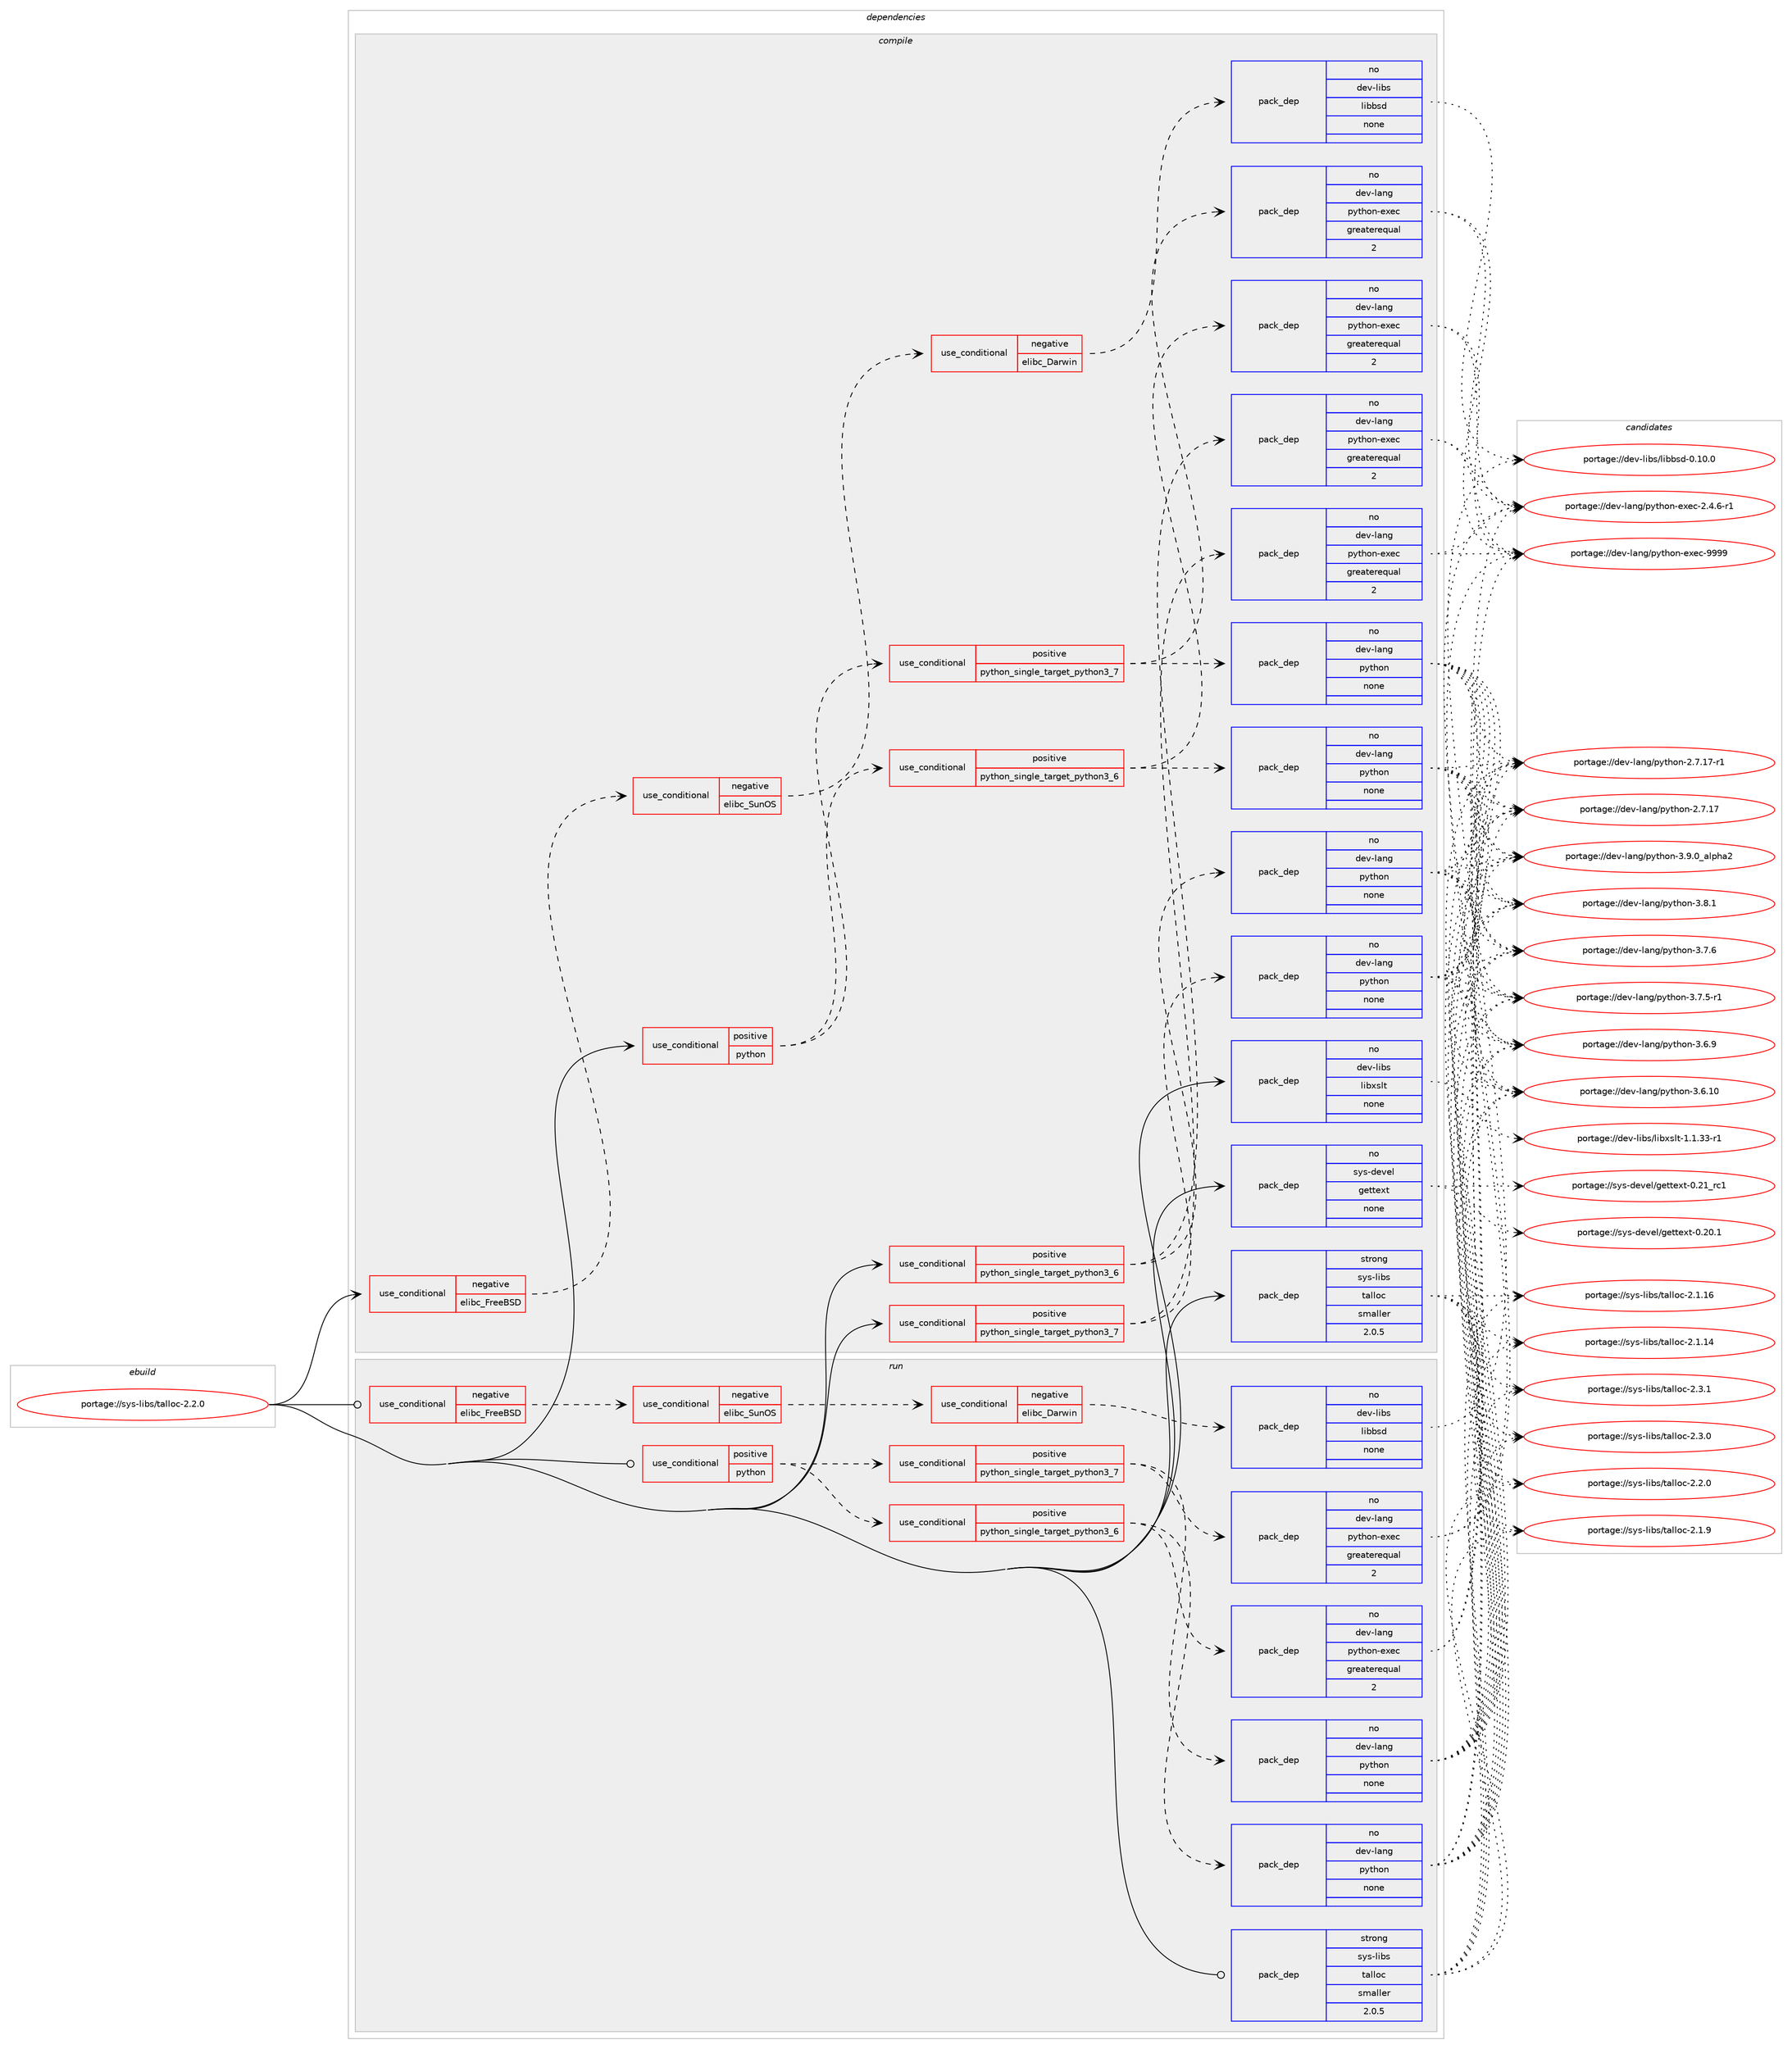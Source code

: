 digraph prolog {

# *************
# Graph options
# *************

newrank=true;
concentrate=true;
compound=true;
graph [rankdir=LR,fontname=Helvetica,fontsize=10,ranksep=1.5];#, ranksep=2.5, nodesep=0.2];
edge  [arrowhead=vee];
node  [fontname=Helvetica,fontsize=10];

# **********
# The ebuild
# **********

subgraph cluster_leftcol {
color=gray;
rank=same;
label=<<i>ebuild</i>>;
id [label="portage://sys-libs/talloc-2.2.0", color=red, width=4, href="../sys-libs/talloc-2.2.0.svg"];
}

# ****************
# The dependencies
# ****************

subgraph cluster_midcol {
color=gray;
label=<<i>dependencies</i>>;
subgraph cluster_compile {
fillcolor="#eeeeee";
style=filled;
label=<<i>compile</i>>;
subgraph cond7234 {
dependency39288 [label=<<TABLE BORDER="0" CELLBORDER="1" CELLSPACING="0" CELLPADDING="4"><TR><TD ROWSPAN="3" CELLPADDING="10">use_conditional</TD></TR><TR><TD>negative</TD></TR><TR><TD>elibc_FreeBSD</TD></TR></TABLE>>, shape=none, color=red];
subgraph cond7235 {
dependency39289 [label=<<TABLE BORDER="0" CELLBORDER="1" CELLSPACING="0" CELLPADDING="4"><TR><TD ROWSPAN="3" CELLPADDING="10">use_conditional</TD></TR><TR><TD>negative</TD></TR><TR><TD>elibc_SunOS</TD></TR></TABLE>>, shape=none, color=red];
subgraph cond7236 {
dependency39290 [label=<<TABLE BORDER="0" CELLBORDER="1" CELLSPACING="0" CELLPADDING="4"><TR><TD ROWSPAN="3" CELLPADDING="10">use_conditional</TD></TR><TR><TD>negative</TD></TR><TR><TD>elibc_Darwin</TD></TR></TABLE>>, shape=none, color=red];
subgraph pack31144 {
dependency39291 [label=<<TABLE BORDER="0" CELLBORDER="1" CELLSPACING="0" CELLPADDING="4" WIDTH="220"><TR><TD ROWSPAN="6" CELLPADDING="30">pack_dep</TD></TR><TR><TD WIDTH="110">no</TD></TR><TR><TD>dev-libs</TD></TR><TR><TD>libbsd</TD></TR><TR><TD>none</TD></TR><TR><TD></TD></TR></TABLE>>, shape=none, color=blue];
}
dependency39290:e -> dependency39291:w [weight=20,style="dashed",arrowhead="vee"];
}
dependency39289:e -> dependency39290:w [weight=20,style="dashed",arrowhead="vee"];
}
dependency39288:e -> dependency39289:w [weight=20,style="dashed",arrowhead="vee"];
}
id:e -> dependency39288:w [weight=20,style="solid",arrowhead="vee"];
subgraph cond7237 {
dependency39292 [label=<<TABLE BORDER="0" CELLBORDER="1" CELLSPACING="0" CELLPADDING="4"><TR><TD ROWSPAN="3" CELLPADDING="10">use_conditional</TD></TR><TR><TD>positive</TD></TR><TR><TD>python</TD></TR></TABLE>>, shape=none, color=red];
subgraph cond7238 {
dependency39293 [label=<<TABLE BORDER="0" CELLBORDER="1" CELLSPACING="0" CELLPADDING="4"><TR><TD ROWSPAN="3" CELLPADDING="10">use_conditional</TD></TR><TR><TD>positive</TD></TR><TR><TD>python_single_target_python3_6</TD></TR></TABLE>>, shape=none, color=red];
subgraph pack31145 {
dependency39294 [label=<<TABLE BORDER="0" CELLBORDER="1" CELLSPACING="0" CELLPADDING="4" WIDTH="220"><TR><TD ROWSPAN="6" CELLPADDING="30">pack_dep</TD></TR><TR><TD WIDTH="110">no</TD></TR><TR><TD>dev-lang</TD></TR><TR><TD>python</TD></TR><TR><TD>none</TD></TR><TR><TD></TD></TR></TABLE>>, shape=none, color=blue];
}
dependency39293:e -> dependency39294:w [weight=20,style="dashed",arrowhead="vee"];
subgraph pack31146 {
dependency39295 [label=<<TABLE BORDER="0" CELLBORDER="1" CELLSPACING="0" CELLPADDING="4" WIDTH="220"><TR><TD ROWSPAN="6" CELLPADDING="30">pack_dep</TD></TR><TR><TD WIDTH="110">no</TD></TR><TR><TD>dev-lang</TD></TR><TR><TD>python-exec</TD></TR><TR><TD>greaterequal</TD></TR><TR><TD>2</TD></TR></TABLE>>, shape=none, color=blue];
}
dependency39293:e -> dependency39295:w [weight=20,style="dashed",arrowhead="vee"];
}
dependency39292:e -> dependency39293:w [weight=20,style="dashed",arrowhead="vee"];
subgraph cond7239 {
dependency39296 [label=<<TABLE BORDER="0" CELLBORDER="1" CELLSPACING="0" CELLPADDING="4"><TR><TD ROWSPAN="3" CELLPADDING="10">use_conditional</TD></TR><TR><TD>positive</TD></TR><TR><TD>python_single_target_python3_7</TD></TR></TABLE>>, shape=none, color=red];
subgraph pack31147 {
dependency39297 [label=<<TABLE BORDER="0" CELLBORDER="1" CELLSPACING="0" CELLPADDING="4" WIDTH="220"><TR><TD ROWSPAN="6" CELLPADDING="30">pack_dep</TD></TR><TR><TD WIDTH="110">no</TD></TR><TR><TD>dev-lang</TD></TR><TR><TD>python</TD></TR><TR><TD>none</TD></TR><TR><TD></TD></TR></TABLE>>, shape=none, color=blue];
}
dependency39296:e -> dependency39297:w [weight=20,style="dashed",arrowhead="vee"];
subgraph pack31148 {
dependency39298 [label=<<TABLE BORDER="0" CELLBORDER="1" CELLSPACING="0" CELLPADDING="4" WIDTH="220"><TR><TD ROWSPAN="6" CELLPADDING="30">pack_dep</TD></TR><TR><TD WIDTH="110">no</TD></TR><TR><TD>dev-lang</TD></TR><TR><TD>python-exec</TD></TR><TR><TD>greaterequal</TD></TR><TR><TD>2</TD></TR></TABLE>>, shape=none, color=blue];
}
dependency39296:e -> dependency39298:w [weight=20,style="dashed",arrowhead="vee"];
}
dependency39292:e -> dependency39296:w [weight=20,style="dashed",arrowhead="vee"];
}
id:e -> dependency39292:w [weight=20,style="solid",arrowhead="vee"];
subgraph cond7240 {
dependency39299 [label=<<TABLE BORDER="0" CELLBORDER="1" CELLSPACING="0" CELLPADDING="4"><TR><TD ROWSPAN="3" CELLPADDING="10">use_conditional</TD></TR><TR><TD>positive</TD></TR><TR><TD>python_single_target_python3_6</TD></TR></TABLE>>, shape=none, color=red];
subgraph pack31149 {
dependency39300 [label=<<TABLE BORDER="0" CELLBORDER="1" CELLSPACING="0" CELLPADDING="4" WIDTH="220"><TR><TD ROWSPAN="6" CELLPADDING="30">pack_dep</TD></TR><TR><TD WIDTH="110">no</TD></TR><TR><TD>dev-lang</TD></TR><TR><TD>python</TD></TR><TR><TD>none</TD></TR><TR><TD></TD></TR></TABLE>>, shape=none, color=blue];
}
dependency39299:e -> dependency39300:w [weight=20,style="dashed",arrowhead="vee"];
subgraph pack31150 {
dependency39301 [label=<<TABLE BORDER="0" CELLBORDER="1" CELLSPACING="0" CELLPADDING="4" WIDTH="220"><TR><TD ROWSPAN="6" CELLPADDING="30">pack_dep</TD></TR><TR><TD WIDTH="110">no</TD></TR><TR><TD>dev-lang</TD></TR><TR><TD>python-exec</TD></TR><TR><TD>greaterequal</TD></TR><TR><TD>2</TD></TR></TABLE>>, shape=none, color=blue];
}
dependency39299:e -> dependency39301:w [weight=20,style="dashed",arrowhead="vee"];
}
id:e -> dependency39299:w [weight=20,style="solid",arrowhead="vee"];
subgraph cond7241 {
dependency39302 [label=<<TABLE BORDER="0" CELLBORDER="1" CELLSPACING="0" CELLPADDING="4"><TR><TD ROWSPAN="3" CELLPADDING="10">use_conditional</TD></TR><TR><TD>positive</TD></TR><TR><TD>python_single_target_python3_7</TD></TR></TABLE>>, shape=none, color=red];
subgraph pack31151 {
dependency39303 [label=<<TABLE BORDER="0" CELLBORDER="1" CELLSPACING="0" CELLPADDING="4" WIDTH="220"><TR><TD ROWSPAN="6" CELLPADDING="30">pack_dep</TD></TR><TR><TD WIDTH="110">no</TD></TR><TR><TD>dev-lang</TD></TR><TR><TD>python</TD></TR><TR><TD>none</TD></TR><TR><TD></TD></TR></TABLE>>, shape=none, color=blue];
}
dependency39302:e -> dependency39303:w [weight=20,style="dashed",arrowhead="vee"];
subgraph pack31152 {
dependency39304 [label=<<TABLE BORDER="0" CELLBORDER="1" CELLSPACING="0" CELLPADDING="4" WIDTH="220"><TR><TD ROWSPAN="6" CELLPADDING="30">pack_dep</TD></TR><TR><TD WIDTH="110">no</TD></TR><TR><TD>dev-lang</TD></TR><TR><TD>python-exec</TD></TR><TR><TD>greaterequal</TD></TR><TR><TD>2</TD></TR></TABLE>>, shape=none, color=blue];
}
dependency39302:e -> dependency39304:w [weight=20,style="dashed",arrowhead="vee"];
}
id:e -> dependency39302:w [weight=20,style="solid",arrowhead="vee"];
subgraph pack31153 {
dependency39305 [label=<<TABLE BORDER="0" CELLBORDER="1" CELLSPACING="0" CELLPADDING="4" WIDTH="220"><TR><TD ROWSPAN="6" CELLPADDING="30">pack_dep</TD></TR><TR><TD WIDTH="110">no</TD></TR><TR><TD>dev-libs</TD></TR><TR><TD>libxslt</TD></TR><TR><TD>none</TD></TR><TR><TD></TD></TR></TABLE>>, shape=none, color=blue];
}
id:e -> dependency39305:w [weight=20,style="solid",arrowhead="vee"];
subgraph pack31154 {
dependency39306 [label=<<TABLE BORDER="0" CELLBORDER="1" CELLSPACING="0" CELLPADDING="4" WIDTH="220"><TR><TD ROWSPAN="6" CELLPADDING="30">pack_dep</TD></TR><TR><TD WIDTH="110">no</TD></TR><TR><TD>sys-devel</TD></TR><TR><TD>gettext</TD></TR><TR><TD>none</TD></TR><TR><TD></TD></TR></TABLE>>, shape=none, color=blue];
}
id:e -> dependency39306:w [weight=20,style="solid",arrowhead="vee"];
subgraph pack31155 {
dependency39307 [label=<<TABLE BORDER="0" CELLBORDER="1" CELLSPACING="0" CELLPADDING="4" WIDTH="220"><TR><TD ROWSPAN="6" CELLPADDING="30">pack_dep</TD></TR><TR><TD WIDTH="110">strong</TD></TR><TR><TD>sys-libs</TD></TR><TR><TD>talloc</TD></TR><TR><TD>smaller</TD></TR><TR><TD>2.0.5</TD></TR></TABLE>>, shape=none, color=blue];
}
id:e -> dependency39307:w [weight=20,style="solid",arrowhead="vee"];
}
subgraph cluster_compileandrun {
fillcolor="#eeeeee";
style=filled;
label=<<i>compile and run</i>>;
}
subgraph cluster_run {
fillcolor="#eeeeee";
style=filled;
label=<<i>run</i>>;
subgraph cond7242 {
dependency39308 [label=<<TABLE BORDER="0" CELLBORDER="1" CELLSPACING="0" CELLPADDING="4"><TR><TD ROWSPAN="3" CELLPADDING="10">use_conditional</TD></TR><TR><TD>negative</TD></TR><TR><TD>elibc_FreeBSD</TD></TR></TABLE>>, shape=none, color=red];
subgraph cond7243 {
dependency39309 [label=<<TABLE BORDER="0" CELLBORDER="1" CELLSPACING="0" CELLPADDING="4"><TR><TD ROWSPAN="3" CELLPADDING="10">use_conditional</TD></TR><TR><TD>negative</TD></TR><TR><TD>elibc_SunOS</TD></TR></TABLE>>, shape=none, color=red];
subgraph cond7244 {
dependency39310 [label=<<TABLE BORDER="0" CELLBORDER="1" CELLSPACING="0" CELLPADDING="4"><TR><TD ROWSPAN="3" CELLPADDING="10">use_conditional</TD></TR><TR><TD>negative</TD></TR><TR><TD>elibc_Darwin</TD></TR></TABLE>>, shape=none, color=red];
subgraph pack31156 {
dependency39311 [label=<<TABLE BORDER="0" CELLBORDER="1" CELLSPACING="0" CELLPADDING="4" WIDTH="220"><TR><TD ROWSPAN="6" CELLPADDING="30">pack_dep</TD></TR><TR><TD WIDTH="110">no</TD></TR><TR><TD>dev-libs</TD></TR><TR><TD>libbsd</TD></TR><TR><TD>none</TD></TR><TR><TD></TD></TR></TABLE>>, shape=none, color=blue];
}
dependency39310:e -> dependency39311:w [weight=20,style="dashed",arrowhead="vee"];
}
dependency39309:e -> dependency39310:w [weight=20,style="dashed",arrowhead="vee"];
}
dependency39308:e -> dependency39309:w [weight=20,style="dashed",arrowhead="vee"];
}
id:e -> dependency39308:w [weight=20,style="solid",arrowhead="odot"];
subgraph cond7245 {
dependency39312 [label=<<TABLE BORDER="0" CELLBORDER="1" CELLSPACING="0" CELLPADDING="4"><TR><TD ROWSPAN="3" CELLPADDING="10">use_conditional</TD></TR><TR><TD>positive</TD></TR><TR><TD>python</TD></TR></TABLE>>, shape=none, color=red];
subgraph cond7246 {
dependency39313 [label=<<TABLE BORDER="0" CELLBORDER="1" CELLSPACING="0" CELLPADDING="4"><TR><TD ROWSPAN="3" CELLPADDING="10">use_conditional</TD></TR><TR><TD>positive</TD></TR><TR><TD>python_single_target_python3_6</TD></TR></TABLE>>, shape=none, color=red];
subgraph pack31157 {
dependency39314 [label=<<TABLE BORDER="0" CELLBORDER="1" CELLSPACING="0" CELLPADDING="4" WIDTH="220"><TR><TD ROWSPAN="6" CELLPADDING="30">pack_dep</TD></TR><TR><TD WIDTH="110">no</TD></TR><TR><TD>dev-lang</TD></TR><TR><TD>python</TD></TR><TR><TD>none</TD></TR><TR><TD></TD></TR></TABLE>>, shape=none, color=blue];
}
dependency39313:e -> dependency39314:w [weight=20,style="dashed",arrowhead="vee"];
subgraph pack31158 {
dependency39315 [label=<<TABLE BORDER="0" CELLBORDER="1" CELLSPACING="0" CELLPADDING="4" WIDTH="220"><TR><TD ROWSPAN="6" CELLPADDING="30">pack_dep</TD></TR><TR><TD WIDTH="110">no</TD></TR><TR><TD>dev-lang</TD></TR><TR><TD>python-exec</TD></TR><TR><TD>greaterequal</TD></TR><TR><TD>2</TD></TR></TABLE>>, shape=none, color=blue];
}
dependency39313:e -> dependency39315:w [weight=20,style="dashed",arrowhead="vee"];
}
dependency39312:e -> dependency39313:w [weight=20,style="dashed",arrowhead="vee"];
subgraph cond7247 {
dependency39316 [label=<<TABLE BORDER="0" CELLBORDER="1" CELLSPACING="0" CELLPADDING="4"><TR><TD ROWSPAN="3" CELLPADDING="10">use_conditional</TD></TR><TR><TD>positive</TD></TR><TR><TD>python_single_target_python3_7</TD></TR></TABLE>>, shape=none, color=red];
subgraph pack31159 {
dependency39317 [label=<<TABLE BORDER="0" CELLBORDER="1" CELLSPACING="0" CELLPADDING="4" WIDTH="220"><TR><TD ROWSPAN="6" CELLPADDING="30">pack_dep</TD></TR><TR><TD WIDTH="110">no</TD></TR><TR><TD>dev-lang</TD></TR><TR><TD>python</TD></TR><TR><TD>none</TD></TR><TR><TD></TD></TR></TABLE>>, shape=none, color=blue];
}
dependency39316:e -> dependency39317:w [weight=20,style="dashed",arrowhead="vee"];
subgraph pack31160 {
dependency39318 [label=<<TABLE BORDER="0" CELLBORDER="1" CELLSPACING="0" CELLPADDING="4" WIDTH="220"><TR><TD ROWSPAN="6" CELLPADDING="30">pack_dep</TD></TR><TR><TD WIDTH="110">no</TD></TR><TR><TD>dev-lang</TD></TR><TR><TD>python-exec</TD></TR><TR><TD>greaterequal</TD></TR><TR><TD>2</TD></TR></TABLE>>, shape=none, color=blue];
}
dependency39316:e -> dependency39318:w [weight=20,style="dashed",arrowhead="vee"];
}
dependency39312:e -> dependency39316:w [weight=20,style="dashed",arrowhead="vee"];
}
id:e -> dependency39312:w [weight=20,style="solid",arrowhead="odot"];
subgraph pack31161 {
dependency39319 [label=<<TABLE BORDER="0" CELLBORDER="1" CELLSPACING="0" CELLPADDING="4" WIDTH="220"><TR><TD ROWSPAN="6" CELLPADDING="30">pack_dep</TD></TR><TR><TD WIDTH="110">strong</TD></TR><TR><TD>sys-libs</TD></TR><TR><TD>talloc</TD></TR><TR><TD>smaller</TD></TR><TR><TD>2.0.5</TD></TR></TABLE>>, shape=none, color=blue];
}
id:e -> dependency39319:w [weight=20,style="solid",arrowhead="odot"];
}
}

# **************
# The candidates
# **************

subgraph cluster_choices {
rank=same;
color=gray;
label=<<i>candidates</i>>;

subgraph choice31144 {
color=black;
nodesep=1;
choice100101118451081059811547108105989811510045484649484648 [label="portage://dev-libs/libbsd-0.10.0", color=red, width=4,href="../dev-libs/libbsd-0.10.0.svg"];
dependency39291:e -> choice100101118451081059811547108105989811510045484649484648:w [style=dotted,weight="100"];
}
subgraph choice31145 {
color=black;
nodesep=1;
choice10010111845108971101034711212111610411111045514657464895971081121049750 [label="portage://dev-lang/python-3.9.0_alpha2", color=red, width=4,href="../dev-lang/python-3.9.0_alpha2.svg"];
choice100101118451089711010347112121116104111110455146564649 [label="portage://dev-lang/python-3.8.1", color=red, width=4,href="../dev-lang/python-3.8.1.svg"];
choice100101118451089711010347112121116104111110455146554654 [label="portage://dev-lang/python-3.7.6", color=red, width=4,href="../dev-lang/python-3.7.6.svg"];
choice1001011184510897110103471121211161041111104551465546534511449 [label="portage://dev-lang/python-3.7.5-r1", color=red, width=4,href="../dev-lang/python-3.7.5-r1.svg"];
choice100101118451089711010347112121116104111110455146544657 [label="portage://dev-lang/python-3.6.9", color=red, width=4,href="../dev-lang/python-3.6.9.svg"];
choice10010111845108971101034711212111610411111045514654464948 [label="portage://dev-lang/python-3.6.10", color=red, width=4,href="../dev-lang/python-3.6.10.svg"];
choice100101118451089711010347112121116104111110455046554649554511449 [label="portage://dev-lang/python-2.7.17-r1", color=red, width=4,href="../dev-lang/python-2.7.17-r1.svg"];
choice10010111845108971101034711212111610411111045504655464955 [label="portage://dev-lang/python-2.7.17", color=red, width=4,href="../dev-lang/python-2.7.17.svg"];
dependency39294:e -> choice10010111845108971101034711212111610411111045514657464895971081121049750:w [style=dotted,weight="100"];
dependency39294:e -> choice100101118451089711010347112121116104111110455146564649:w [style=dotted,weight="100"];
dependency39294:e -> choice100101118451089711010347112121116104111110455146554654:w [style=dotted,weight="100"];
dependency39294:e -> choice1001011184510897110103471121211161041111104551465546534511449:w [style=dotted,weight="100"];
dependency39294:e -> choice100101118451089711010347112121116104111110455146544657:w [style=dotted,weight="100"];
dependency39294:e -> choice10010111845108971101034711212111610411111045514654464948:w [style=dotted,weight="100"];
dependency39294:e -> choice100101118451089711010347112121116104111110455046554649554511449:w [style=dotted,weight="100"];
dependency39294:e -> choice10010111845108971101034711212111610411111045504655464955:w [style=dotted,weight="100"];
}
subgraph choice31146 {
color=black;
nodesep=1;
choice10010111845108971101034711212111610411111045101120101994557575757 [label="portage://dev-lang/python-exec-9999", color=red, width=4,href="../dev-lang/python-exec-9999.svg"];
choice10010111845108971101034711212111610411111045101120101994550465246544511449 [label="portage://dev-lang/python-exec-2.4.6-r1", color=red, width=4,href="../dev-lang/python-exec-2.4.6-r1.svg"];
dependency39295:e -> choice10010111845108971101034711212111610411111045101120101994557575757:w [style=dotted,weight="100"];
dependency39295:e -> choice10010111845108971101034711212111610411111045101120101994550465246544511449:w [style=dotted,weight="100"];
}
subgraph choice31147 {
color=black;
nodesep=1;
choice10010111845108971101034711212111610411111045514657464895971081121049750 [label="portage://dev-lang/python-3.9.0_alpha2", color=red, width=4,href="../dev-lang/python-3.9.0_alpha2.svg"];
choice100101118451089711010347112121116104111110455146564649 [label="portage://dev-lang/python-3.8.1", color=red, width=4,href="../dev-lang/python-3.8.1.svg"];
choice100101118451089711010347112121116104111110455146554654 [label="portage://dev-lang/python-3.7.6", color=red, width=4,href="../dev-lang/python-3.7.6.svg"];
choice1001011184510897110103471121211161041111104551465546534511449 [label="portage://dev-lang/python-3.7.5-r1", color=red, width=4,href="../dev-lang/python-3.7.5-r1.svg"];
choice100101118451089711010347112121116104111110455146544657 [label="portage://dev-lang/python-3.6.9", color=red, width=4,href="../dev-lang/python-3.6.9.svg"];
choice10010111845108971101034711212111610411111045514654464948 [label="portage://dev-lang/python-3.6.10", color=red, width=4,href="../dev-lang/python-3.6.10.svg"];
choice100101118451089711010347112121116104111110455046554649554511449 [label="portage://dev-lang/python-2.7.17-r1", color=red, width=4,href="../dev-lang/python-2.7.17-r1.svg"];
choice10010111845108971101034711212111610411111045504655464955 [label="portage://dev-lang/python-2.7.17", color=red, width=4,href="../dev-lang/python-2.7.17.svg"];
dependency39297:e -> choice10010111845108971101034711212111610411111045514657464895971081121049750:w [style=dotted,weight="100"];
dependency39297:e -> choice100101118451089711010347112121116104111110455146564649:w [style=dotted,weight="100"];
dependency39297:e -> choice100101118451089711010347112121116104111110455146554654:w [style=dotted,weight="100"];
dependency39297:e -> choice1001011184510897110103471121211161041111104551465546534511449:w [style=dotted,weight="100"];
dependency39297:e -> choice100101118451089711010347112121116104111110455146544657:w [style=dotted,weight="100"];
dependency39297:e -> choice10010111845108971101034711212111610411111045514654464948:w [style=dotted,weight="100"];
dependency39297:e -> choice100101118451089711010347112121116104111110455046554649554511449:w [style=dotted,weight="100"];
dependency39297:e -> choice10010111845108971101034711212111610411111045504655464955:w [style=dotted,weight="100"];
}
subgraph choice31148 {
color=black;
nodesep=1;
choice10010111845108971101034711212111610411111045101120101994557575757 [label="portage://dev-lang/python-exec-9999", color=red, width=4,href="../dev-lang/python-exec-9999.svg"];
choice10010111845108971101034711212111610411111045101120101994550465246544511449 [label="portage://dev-lang/python-exec-2.4.6-r1", color=red, width=4,href="../dev-lang/python-exec-2.4.6-r1.svg"];
dependency39298:e -> choice10010111845108971101034711212111610411111045101120101994557575757:w [style=dotted,weight="100"];
dependency39298:e -> choice10010111845108971101034711212111610411111045101120101994550465246544511449:w [style=dotted,weight="100"];
}
subgraph choice31149 {
color=black;
nodesep=1;
choice10010111845108971101034711212111610411111045514657464895971081121049750 [label="portage://dev-lang/python-3.9.0_alpha2", color=red, width=4,href="../dev-lang/python-3.9.0_alpha2.svg"];
choice100101118451089711010347112121116104111110455146564649 [label="portage://dev-lang/python-3.8.1", color=red, width=4,href="../dev-lang/python-3.8.1.svg"];
choice100101118451089711010347112121116104111110455146554654 [label="portage://dev-lang/python-3.7.6", color=red, width=4,href="../dev-lang/python-3.7.6.svg"];
choice1001011184510897110103471121211161041111104551465546534511449 [label="portage://dev-lang/python-3.7.5-r1", color=red, width=4,href="../dev-lang/python-3.7.5-r1.svg"];
choice100101118451089711010347112121116104111110455146544657 [label="portage://dev-lang/python-3.6.9", color=red, width=4,href="../dev-lang/python-3.6.9.svg"];
choice10010111845108971101034711212111610411111045514654464948 [label="portage://dev-lang/python-3.6.10", color=red, width=4,href="../dev-lang/python-3.6.10.svg"];
choice100101118451089711010347112121116104111110455046554649554511449 [label="portage://dev-lang/python-2.7.17-r1", color=red, width=4,href="../dev-lang/python-2.7.17-r1.svg"];
choice10010111845108971101034711212111610411111045504655464955 [label="portage://dev-lang/python-2.7.17", color=red, width=4,href="../dev-lang/python-2.7.17.svg"];
dependency39300:e -> choice10010111845108971101034711212111610411111045514657464895971081121049750:w [style=dotted,weight="100"];
dependency39300:e -> choice100101118451089711010347112121116104111110455146564649:w [style=dotted,weight="100"];
dependency39300:e -> choice100101118451089711010347112121116104111110455146554654:w [style=dotted,weight="100"];
dependency39300:e -> choice1001011184510897110103471121211161041111104551465546534511449:w [style=dotted,weight="100"];
dependency39300:e -> choice100101118451089711010347112121116104111110455146544657:w [style=dotted,weight="100"];
dependency39300:e -> choice10010111845108971101034711212111610411111045514654464948:w [style=dotted,weight="100"];
dependency39300:e -> choice100101118451089711010347112121116104111110455046554649554511449:w [style=dotted,weight="100"];
dependency39300:e -> choice10010111845108971101034711212111610411111045504655464955:w [style=dotted,weight="100"];
}
subgraph choice31150 {
color=black;
nodesep=1;
choice10010111845108971101034711212111610411111045101120101994557575757 [label="portage://dev-lang/python-exec-9999", color=red, width=4,href="../dev-lang/python-exec-9999.svg"];
choice10010111845108971101034711212111610411111045101120101994550465246544511449 [label="portage://dev-lang/python-exec-2.4.6-r1", color=red, width=4,href="../dev-lang/python-exec-2.4.6-r1.svg"];
dependency39301:e -> choice10010111845108971101034711212111610411111045101120101994557575757:w [style=dotted,weight="100"];
dependency39301:e -> choice10010111845108971101034711212111610411111045101120101994550465246544511449:w [style=dotted,weight="100"];
}
subgraph choice31151 {
color=black;
nodesep=1;
choice10010111845108971101034711212111610411111045514657464895971081121049750 [label="portage://dev-lang/python-3.9.0_alpha2", color=red, width=4,href="../dev-lang/python-3.9.0_alpha2.svg"];
choice100101118451089711010347112121116104111110455146564649 [label="portage://dev-lang/python-3.8.1", color=red, width=4,href="../dev-lang/python-3.8.1.svg"];
choice100101118451089711010347112121116104111110455146554654 [label="portage://dev-lang/python-3.7.6", color=red, width=4,href="../dev-lang/python-3.7.6.svg"];
choice1001011184510897110103471121211161041111104551465546534511449 [label="portage://dev-lang/python-3.7.5-r1", color=red, width=4,href="../dev-lang/python-3.7.5-r1.svg"];
choice100101118451089711010347112121116104111110455146544657 [label="portage://dev-lang/python-3.6.9", color=red, width=4,href="../dev-lang/python-3.6.9.svg"];
choice10010111845108971101034711212111610411111045514654464948 [label="portage://dev-lang/python-3.6.10", color=red, width=4,href="../dev-lang/python-3.6.10.svg"];
choice100101118451089711010347112121116104111110455046554649554511449 [label="portage://dev-lang/python-2.7.17-r1", color=red, width=4,href="../dev-lang/python-2.7.17-r1.svg"];
choice10010111845108971101034711212111610411111045504655464955 [label="portage://dev-lang/python-2.7.17", color=red, width=4,href="../dev-lang/python-2.7.17.svg"];
dependency39303:e -> choice10010111845108971101034711212111610411111045514657464895971081121049750:w [style=dotted,weight="100"];
dependency39303:e -> choice100101118451089711010347112121116104111110455146564649:w [style=dotted,weight="100"];
dependency39303:e -> choice100101118451089711010347112121116104111110455146554654:w [style=dotted,weight="100"];
dependency39303:e -> choice1001011184510897110103471121211161041111104551465546534511449:w [style=dotted,weight="100"];
dependency39303:e -> choice100101118451089711010347112121116104111110455146544657:w [style=dotted,weight="100"];
dependency39303:e -> choice10010111845108971101034711212111610411111045514654464948:w [style=dotted,weight="100"];
dependency39303:e -> choice100101118451089711010347112121116104111110455046554649554511449:w [style=dotted,weight="100"];
dependency39303:e -> choice10010111845108971101034711212111610411111045504655464955:w [style=dotted,weight="100"];
}
subgraph choice31152 {
color=black;
nodesep=1;
choice10010111845108971101034711212111610411111045101120101994557575757 [label="portage://dev-lang/python-exec-9999", color=red, width=4,href="../dev-lang/python-exec-9999.svg"];
choice10010111845108971101034711212111610411111045101120101994550465246544511449 [label="portage://dev-lang/python-exec-2.4.6-r1", color=red, width=4,href="../dev-lang/python-exec-2.4.6-r1.svg"];
dependency39304:e -> choice10010111845108971101034711212111610411111045101120101994557575757:w [style=dotted,weight="100"];
dependency39304:e -> choice10010111845108971101034711212111610411111045101120101994550465246544511449:w [style=dotted,weight="100"];
}
subgraph choice31153 {
color=black;
nodesep=1;
choice10010111845108105981154710810598120115108116454946494651514511449 [label="portage://dev-libs/libxslt-1.1.33-r1", color=red, width=4,href="../dev-libs/libxslt-1.1.33-r1.svg"];
dependency39305:e -> choice10010111845108105981154710810598120115108116454946494651514511449:w [style=dotted,weight="100"];
}
subgraph choice31154 {
color=black;
nodesep=1;
choice11512111545100101118101108471031011161161011201164548465049951149949 [label="portage://sys-devel/gettext-0.21_rc1", color=red, width=4,href="../sys-devel/gettext-0.21_rc1.svg"];
choice115121115451001011181011084710310111611610112011645484650484649 [label="portage://sys-devel/gettext-0.20.1", color=red, width=4,href="../sys-devel/gettext-0.20.1.svg"];
dependency39306:e -> choice11512111545100101118101108471031011161161011201164548465049951149949:w [style=dotted,weight="100"];
dependency39306:e -> choice115121115451001011181011084710310111611610112011645484650484649:w [style=dotted,weight="100"];
}
subgraph choice31155 {
color=black;
nodesep=1;
choice1151211154510810598115471169710810811199455046514649 [label="portage://sys-libs/talloc-2.3.1", color=red, width=4,href="../sys-libs/talloc-2.3.1.svg"];
choice1151211154510810598115471169710810811199455046514648 [label="portage://sys-libs/talloc-2.3.0", color=red, width=4,href="../sys-libs/talloc-2.3.0.svg"];
choice1151211154510810598115471169710810811199455046504648 [label="portage://sys-libs/talloc-2.2.0", color=red, width=4,href="../sys-libs/talloc-2.2.0.svg"];
choice1151211154510810598115471169710810811199455046494657 [label="portage://sys-libs/talloc-2.1.9", color=red, width=4,href="../sys-libs/talloc-2.1.9.svg"];
choice115121115451081059811547116971081081119945504649464954 [label="portage://sys-libs/talloc-2.1.16", color=red, width=4,href="../sys-libs/talloc-2.1.16.svg"];
choice115121115451081059811547116971081081119945504649464952 [label="portage://sys-libs/talloc-2.1.14", color=red, width=4,href="../sys-libs/talloc-2.1.14.svg"];
dependency39307:e -> choice1151211154510810598115471169710810811199455046514649:w [style=dotted,weight="100"];
dependency39307:e -> choice1151211154510810598115471169710810811199455046514648:w [style=dotted,weight="100"];
dependency39307:e -> choice1151211154510810598115471169710810811199455046504648:w [style=dotted,weight="100"];
dependency39307:e -> choice1151211154510810598115471169710810811199455046494657:w [style=dotted,weight="100"];
dependency39307:e -> choice115121115451081059811547116971081081119945504649464954:w [style=dotted,weight="100"];
dependency39307:e -> choice115121115451081059811547116971081081119945504649464952:w [style=dotted,weight="100"];
}
subgraph choice31156 {
color=black;
nodesep=1;
choice100101118451081059811547108105989811510045484649484648 [label="portage://dev-libs/libbsd-0.10.0", color=red, width=4,href="../dev-libs/libbsd-0.10.0.svg"];
dependency39311:e -> choice100101118451081059811547108105989811510045484649484648:w [style=dotted,weight="100"];
}
subgraph choice31157 {
color=black;
nodesep=1;
choice10010111845108971101034711212111610411111045514657464895971081121049750 [label="portage://dev-lang/python-3.9.0_alpha2", color=red, width=4,href="../dev-lang/python-3.9.0_alpha2.svg"];
choice100101118451089711010347112121116104111110455146564649 [label="portage://dev-lang/python-3.8.1", color=red, width=4,href="../dev-lang/python-3.8.1.svg"];
choice100101118451089711010347112121116104111110455146554654 [label="portage://dev-lang/python-3.7.6", color=red, width=4,href="../dev-lang/python-3.7.6.svg"];
choice1001011184510897110103471121211161041111104551465546534511449 [label="portage://dev-lang/python-3.7.5-r1", color=red, width=4,href="../dev-lang/python-3.7.5-r1.svg"];
choice100101118451089711010347112121116104111110455146544657 [label="portage://dev-lang/python-3.6.9", color=red, width=4,href="../dev-lang/python-3.6.9.svg"];
choice10010111845108971101034711212111610411111045514654464948 [label="portage://dev-lang/python-3.6.10", color=red, width=4,href="../dev-lang/python-3.6.10.svg"];
choice100101118451089711010347112121116104111110455046554649554511449 [label="portage://dev-lang/python-2.7.17-r1", color=red, width=4,href="../dev-lang/python-2.7.17-r1.svg"];
choice10010111845108971101034711212111610411111045504655464955 [label="portage://dev-lang/python-2.7.17", color=red, width=4,href="../dev-lang/python-2.7.17.svg"];
dependency39314:e -> choice10010111845108971101034711212111610411111045514657464895971081121049750:w [style=dotted,weight="100"];
dependency39314:e -> choice100101118451089711010347112121116104111110455146564649:w [style=dotted,weight="100"];
dependency39314:e -> choice100101118451089711010347112121116104111110455146554654:w [style=dotted,weight="100"];
dependency39314:e -> choice1001011184510897110103471121211161041111104551465546534511449:w [style=dotted,weight="100"];
dependency39314:e -> choice100101118451089711010347112121116104111110455146544657:w [style=dotted,weight="100"];
dependency39314:e -> choice10010111845108971101034711212111610411111045514654464948:w [style=dotted,weight="100"];
dependency39314:e -> choice100101118451089711010347112121116104111110455046554649554511449:w [style=dotted,weight="100"];
dependency39314:e -> choice10010111845108971101034711212111610411111045504655464955:w [style=dotted,weight="100"];
}
subgraph choice31158 {
color=black;
nodesep=1;
choice10010111845108971101034711212111610411111045101120101994557575757 [label="portage://dev-lang/python-exec-9999", color=red, width=4,href="../dev-lang/python-exec-9999.svg"];
choice10010111845108971101034711212111610411111045101120101994550465246544511449 [label="portage://dev-lang/python-exec-2.4.6-r1", color=red, width=4,href="../dev-lang/python-exec-2.4.6-r1.svg"];
dependency39315:e -> choice10010111845108971101034711212111610411111045101120101994557575757:w [style=dotted,weight="100"];
dependency39315:e -> choice10010111845108971101034711212111610411111045101120101994550465246544511449:w [style=dotted,weight="100"];
}
subgraph choice31159 {
color=black;
nodesep=1;
choice10010111845108971101034711212111610411111045514657464895971081121049750 [label="portage://dev-lang/python-3.9.0_alpha2", color=red, width=4,href="../dev-lang/python-3.9.0_alpha2.svg"];
choice100101118451089711010347112121116104111110455146564649 [label="portage://dev-lang/python-3.8.1", color=red, width=4,href="../dev-lang/python-3.8.1.svg"];
choice100101118451089711010347112121116104111110455146554654 [label="portage://dev-lang/python-3.7.6", color=red, width=4,href="../dev-lang/python-3.7.6.svg"];
choice1001011184510897110103471121211161041111104551465546534511449 [label="portage://dev-lang/python-3.7.5-r1", color=red, width=4,href="../dev-lang/python-3.7.5-r1.svg"];
choice100101118451089711010347112121116104111110455146544657 [label="portage://dev-lang/python-3.6.9", color=red, width=4,href="../dev-lang/python-3.6.9.svg"];
choice10010111845108971101034711212111610411111045514654464948 [label="portage://dev-lang/python-3.6.10", color=red, width=4,href="../dev-lang/python-3.6.10.svg"];
choice100101118451089711010347112121116104111110455046554649554511449 [label="portage://dev-lang/python-2.7.17-r1", color=red, width=4,href="../dev-lang/python-2.7.17-r1.svg"];
choice10010111845108971101034711212111610411111045504655464955 [label="portage://dev-lang/python-2.7.17", color=red, width=4,href="../dev-lang/python-2.7.17.svg"];
dependency39317:e -> choice10010111845108971101034711212111610411111045514657464895971081121049750:w [style=dotted,weight="100"];
dependency39317:e -> choice100101118451089711010347112121116104111110455146564649:w [style=dotted,weight="100"];
dependency39317:e -> choice100101118451089711010347112121116104111110455146554654:w [style=dotted,weight="100"];
dependency39317:e -> choice1001011184510897110103471121211161041111104551465546534511449:w [style=dotted,weight="100"];
dependency39317:e -> choice100101118451089711010347112121116104111110455146544657:w [style=dotted,weight="100"];
dependency39317:e -> choice10010111845108971101034711212111610411111045514654464948:w [style=dotted,weight="100"];
dependency39317:e -> choice100101118451089711010347112121116104111110455046554649554511449:w [style=dotted,weight="100"];
dependency39317:e -> choice10010111845108971101034711212111610411111045504655464955:w [style=dotted,weight="100"];
}
subgraph choice31160 {
color=black;
nodesep=1;
choice10010111845108971101034711212111610411111045101120101994557575757 [label="portage://dev-lang/python-exec-9999", color=red, width=4,href="../dev-lang/python-exec-9999.svg"];
choice10010111845108971101034711212111610411111045101120101994550465246544511449 [label="portage://dev-lang/python-exec-2.4.6-r1", color=red, width=4,href="../dev-lang/python-exec-2.4.6-r1.svg"];
dependency39318:e -> choice10010111845108971101034711212111610411111045101120101994557575757:w [style=dotted,weight="100"];
dependency39318:e -> choice10010111845108971101034711212111610411111045101120101994550465246544511449:w [style=dotted,weight="100"];
}
subgraph choice31161 {
color=black;
nodesep=1;
choice1151211154510810598115471169710810811199455046514649 [label="portage://sys-libs/talloc-2.3.1", color=red, width=4,href="../sys-libs/talloc-2.3.1.svg"];
choice1151211154510810598115471169710810811199455046514648 [label="portage://sys-libs/talloc-2.3.0", color=red, width=4,href="../sys-libs/talloc-2.3.0.svg"];
choice1151211154510810598115471169710810811199455046504648 [label="portage://sys-libs/talloc-2.2.0", color=red, width=4,href="../sys-libs/talloc-2.2.0.svg"];
choice1151211154510810598115471169710810811199455046494657 [label="portage://sys-libs/talloc-2.1.9", color=red, width=4,href="../sys-libs/talloc-2.1.9.svg"];
choice115121115451081059811547116971081081119945504649464954 [label="portage://sys-libs/talloc-2.1.16", color=red, width=4,href="../sys-libs/talloc-2.1.16.svg"];
choice115121115451081059811547116971081081119945504649464952 [label="portage://sys-libs/talloc-2.1.14", color=red, width=4,href="../sys-libs/talloc-2.1.14.svg"];
dependency39319:e -> choice1151211154510810598115471169710810811199455046514649:w [style=dotted,weight="100"];
dependency39319:e -> choice1151211154510810598115471169710810811199455046514648:w [style=dotted,weight="100"];
dependency39319:e -> choice1151211154510810598115471169710810811199455046504648:w [style=dotted,weight="100"];
dependency39319:e -> choice1151211154510810598115471169710810811199455046494657:w [style=dotted,weight="100"];
dependency39319:e -> choice115121115451081059811547116971081081119945504649464954:w [style=dotted,weight="100"];
dependency39319:e -> choice115121115451081059811547116971081081119945504649464952:w [style=dotted,weight="100"];
}
}

}
